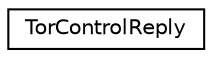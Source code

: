 digraph "Graphical Class Hierarchy"
{
  edge [fontname="Helvetica",fontsize="10",labelfontname="Helvetica",labelfontsize="10"];
  node [fontname="Helvetica",fontsize="10",shape=record];
  rankdir="LR";
  Node0 [label="TorControlReply",height=0.2,width=0.4,color="black", fillcolor="white", style="filled",URL="$d7/dea/class_tor_control_reply.html",tooltip="Reply from Tor, can be single or multi-line. "];
}
